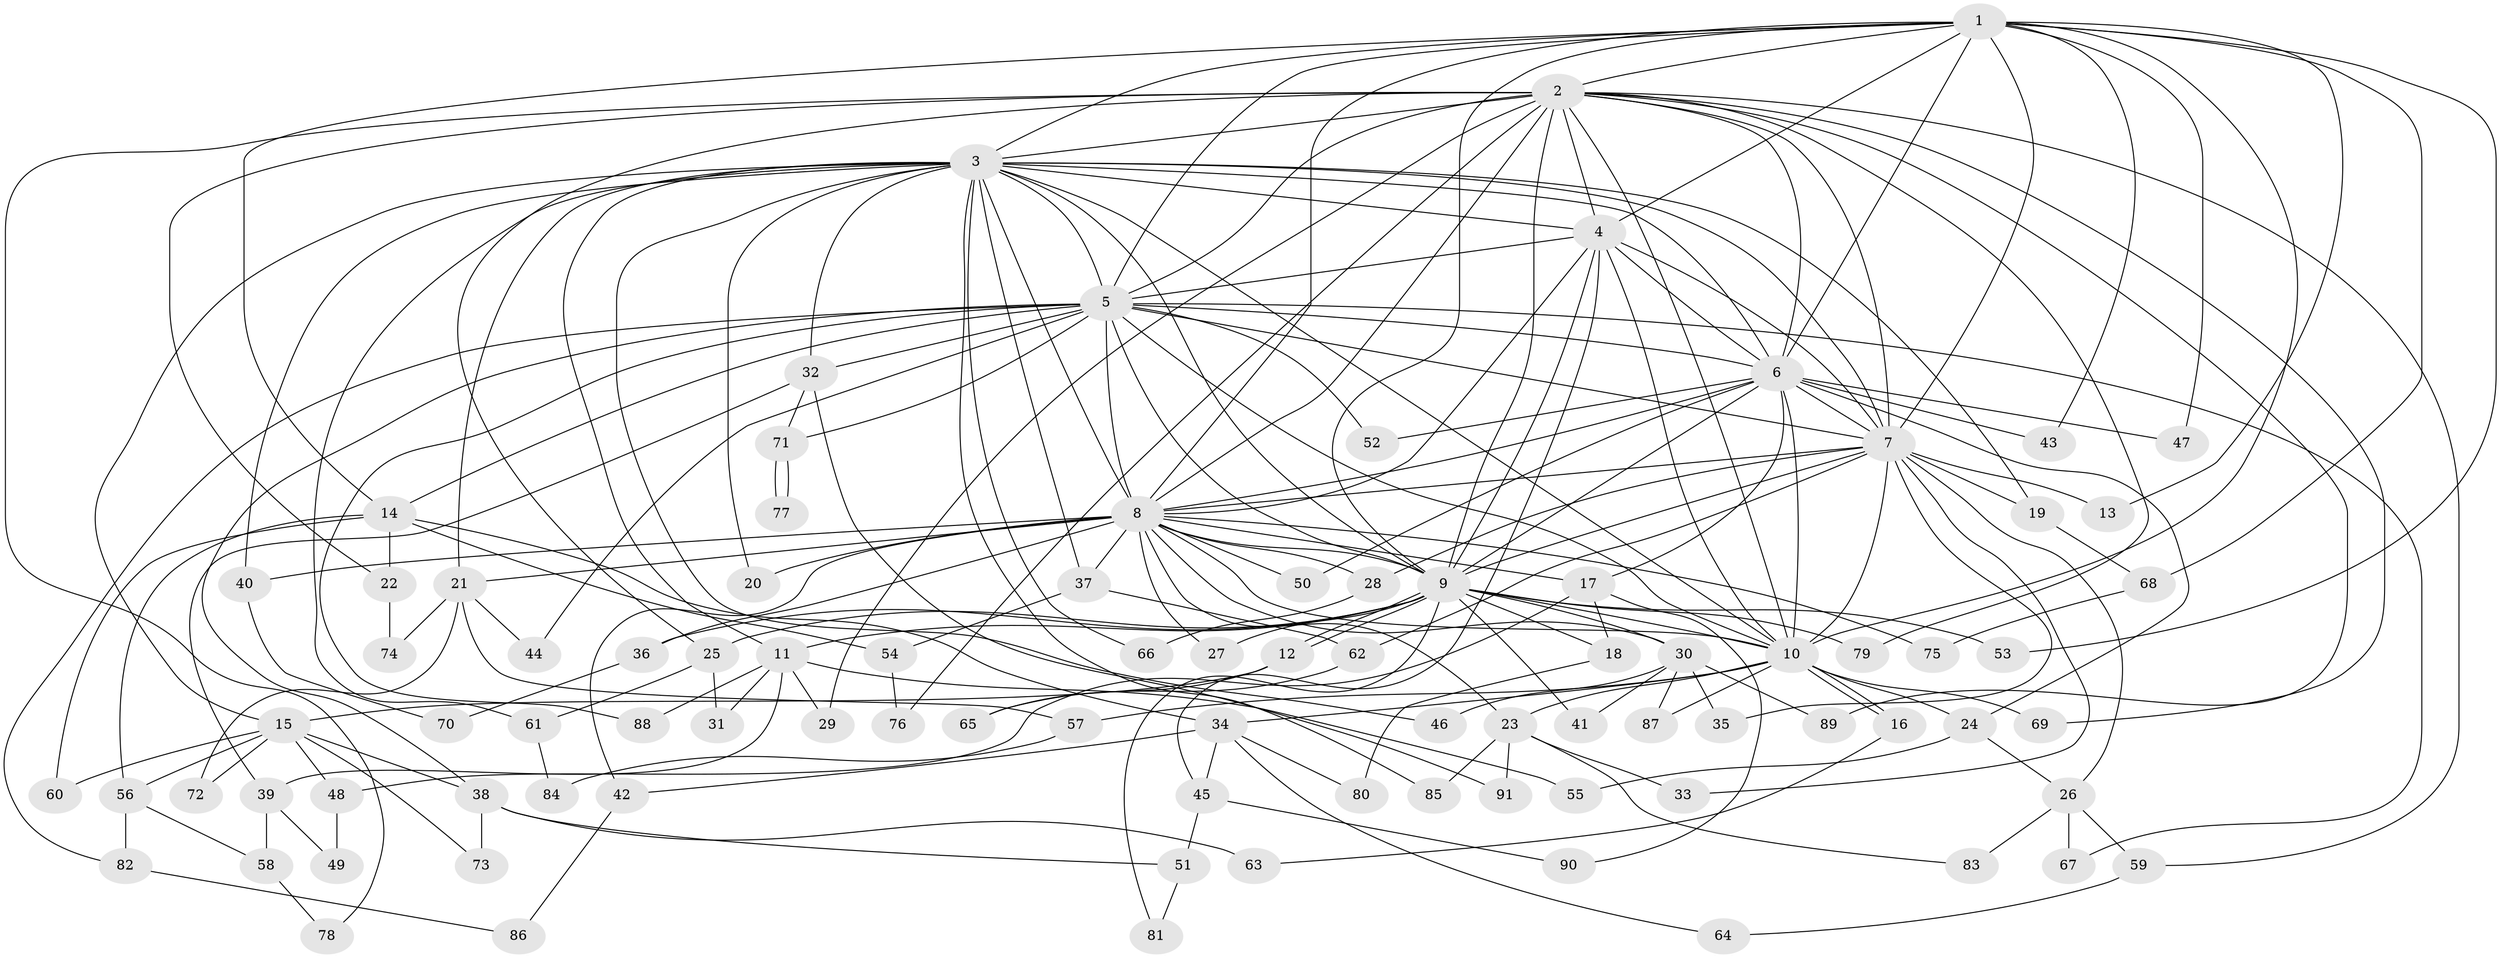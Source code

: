 // coarse degree distribution, {17: 0.014925373134328358, 16: 0.014925373134328358, 23: 0.014925373134328358, 18: 0.014925373134328358, 22: 0.014925373134328358, 11: 0.014925373134328358, 19: 0.014925373134328358, 7: 0.04477611940298507, 3: 0.1791044776119403, 1: 0.014925373134328358, 2: 0.4626865671641791, 6: 0.05970149253731343, 4: 0.04477611940298507, 5: 0.08955223880597014}
// Generated by graph-tools (version 1.1) at 2025/41/03/06/25 10:41:43]
// undirected, 91 vertices, 207 edges
graph export_dot {
graph [start="1"]
  node [color=gray90,style=filled];
  1;
  2;
  3;
  4;
  5;
  6;
  7;
  8;
  9;
  10;
  11;
  12;
  13;
  14;
  15;
  16;
  17;
  18;
  19;
  20;
  21;
  22;
  23;
  24;
  25;
  26;
  27;
  28;
  29;
  30;
  31;
  32;
  33;
  34;
  35;
  36;
  37;
  38;
  39;
  40;
  41;
  42;
  43;
  44;
  45;
  46;
  47;
  48;
  49;
  50;
  51;
  52;
  53;
  54;
  55;
  56;
  57;
  58;
  59;
  60;
  61;
  62;
  63;
  64;
  65;
  66;
  67;
  68;
  69;
  70;
  71;
  72;
  73;
  74;
  75;
  76;
  77;
  78;
  79;
  80;
  81;
  82;
  83;
  84;
  85;
  86;
  87;
  88;
  89;
  90;
  91;
  1 -- 2;
  1 -- 3;
  1 -- 4;
  1 -- 5;
  1 -- 6;
  1 -- 7;
  1 -- 8;
  1 -- 9;
  1 -- 10;
  1 -- 13;
  1 -- 14;
  1 -- 43;
  1 -- 47;
  1 -- 53;
  1 -- 68;
  2 -- 3;
  2 -- 4;
  2 -- 5;
  2 -- 6;
  2 -- 7;
  2 -- 8;
  2 -- 9;
  2 -- 10;
  2 -- 22;
  2 -- 25;
  2 -- 29;
  2 -- 59;
  2 -- 69;
  2 -- 76;
  2 -- 78;
  2 -- 79;
  2 -- 89;
  3 -- 4;
  3 -- 5;
  3 -- 6;
  3 -- 7;
  3 -- 8;
  3 -- 9;
  3 -- 10;
  3 -- 11;
  3 -- 15;
  3 -- 19;
  3 -- 20;
  3 -- 21;
  3 -- 32;
  3 -- 37;
  3 -- 40;
  3 -- 46;
  3 -- 61;
  3 -- 66;
  3 -- 85;
  4 -- 5;
  4 -- 6;
  4 -- 7;
  4 -- 8;
  4 -- 9;
  4 -- 10;
  4 -- 45;
  5 -- 6;
  5 -- 7;
  5 -- 8;
  5 -- 9;
  5 -- 10;
  5 -- 14;
  5 -- 32;
  5 -- 38;
  5 -- 44;
  5 -- 52;
  5 -- 67;
  5 -- 71;
  5 -- 82;
  5 -- 88;
  6 -- 7;
  6 -- 8;
  6 -- 9;
  6 -- 10;
  6 -- 17;
  6 -- 24;
  6 -- 43;
  6 -- 47;
  6 -- 50;
  6 -- 52;
  7 -- 8;
  7 -- 9;
  7 -- 10;
  7 -- 13;
  7 -- 19;
  7 -- 26;
  7 -- 28;
  7 -- 33;
  7 -- 35;
  7 -- 62;
  8 -- 9;
  8 -- 10;
  8 -- 17;
  8 -- 20;
  8 -- 21;
  8 -- 23;
  8 -- 27;
  8 -- 28;
  8 -- 30;
  8 -- 36;
  8 -- 37;
  8 -- 40;
  8 -- 42;
  8 -- 50;
  8 -- 75;
  9 -- 10;
  9 -- 11;
  9 -- 12;
  9 -- 12;
  9 -- 18;
  9 -- 25;
  9 -- 27;
  9 -- 30;
  9 -- 36;
  9 -- 41;
  9 -- 53;
  9 -- 79;
  9 -- 81;
  10 -- 16;
  10 -- 16;
  10 -- 23;
  10 -- 24;
  10 -- 34;
  10 -- 57;
  10 -- 69;
  10 -- 87;
  11 -- 29;
  11 -- 31;
  11 -- 39;
  11 -- 55;
  11 -- 88;
  12 -- 15;
  12 -- 65;
  14 -- 22;
  14 -- 34;
  14 -- 54;
  14 -- 56;
  14 -- 60;
  15 -- 38;
  15 -- 48;
  15 -- 56;
  15 -- 60;
  15 -- 72;
  15 -- 73;
  16 -- 63;
  17 -- 18;
  17 -- 48;
  17 -- 90;
  18 -- 80;
  19 -- 68;
  21 -- 44;
  21 -- 57;
  21 -- 72;
  21 -- 74;
  22 -- 74;
  23 -- 33;
  23 -- 83;
  23 -- 85;
  23 -- 91;
  24 -- 26;
  24 -- 55;
  25 -- 31;
  25 -- 61;
  26 -- 59;
  26 -- 67;
  26 -- 83;
  28 -- 66;
  30 -- 35;
  30 -- 41;
  30 -- 46;
  30 -- 87;
  30 -- 89;
  32 -- 39;
  32 -- 71;
  32 -- 91;
  34 -- 42;
  34 -- 45;
  34 -- 64;
  34 -- 80;
  36 -- 70;
  37 -- 54;
  37 -- 62;
  38 -- 51;
  38 -- 63;
  38 -- 73;
  39 -- 49;
  39 -- 58;
  40 -- 70;
  42 -- 86;
  45 -- 51;
  45 -- 90;
  48 -- 49;
  51 -- 81;
  54 -- 76;
  56 -- 58;
  56 -- 82;
  57 -- 84;
  58 -- 78;
  59 -- 64;
  61 -- 84;
  62 -- 65;
  68 -- 75;
  71 -- 77;
  71 -- 77;
  82 -- 86;
}
